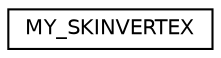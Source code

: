 digraph "クラス階層図"
{
 // LATEX_PDF_SIZE
  edge [fontname="Helvetica",fontsize="10",labelfontname="Helvetica",labelfontsize="10"];
  node [fontname="Helvetica",fontsize="10",shape=record];
  rankdir="LR";
  Node0 [label="MY_SKINVERTEX",height=0.2,width=0.4,color="black", fillcolor="white", style="filled",URL="$struct_m_y___s_k_i_n_v_e_r_t_e_x.html",tooltip=" "];
}
